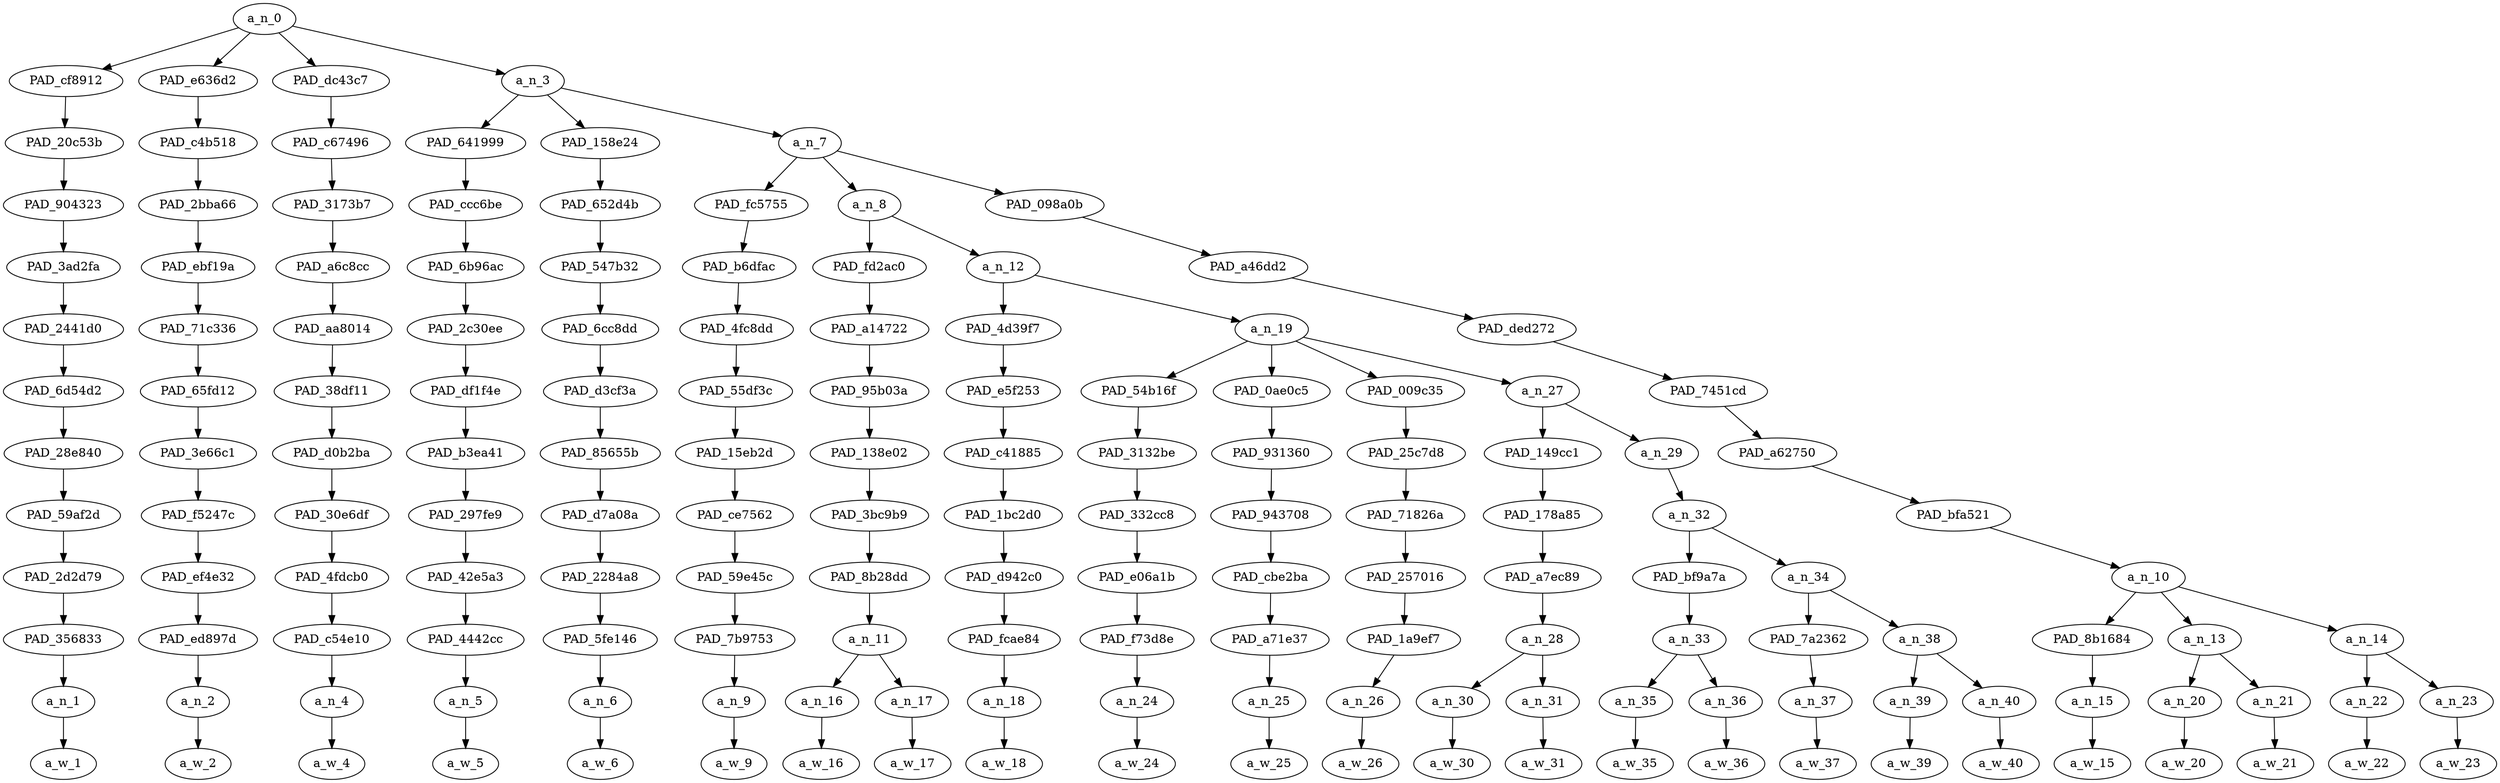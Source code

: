 strict digraph "" {
	a_n_0	[div_dir=1,
		index=0,
		level=12,
		pos="7.620478877314815,12!",
		text_span="[0, 1, 2, 3, 4, 5, 6, 7, 8, 9, 10, 11, 12, 13, 14, 15, 16, 17, 18, 19, 20, 21, 22, 23]",
		value=1.00000001];
	PAD_cf8912	[div_dir=-1,
		index=0,
		level=11,
		pos="0.0,11!",
		text_span="[0]",
		value=0.04198104];
	a_n_0 -> PAD_cf8912;
	PAD_e636d2	[div_dir=1,
		index=1,
		level=11,
		pos="1.0,11!",
		text_span="[1]",
		value=0.03647065];
	a_n_0 -> PAD_e636d2;
	PAD_dc43c7	[div_dir=-1,
		index=3,
		level=11,
		pos="23.0,11!",
		text_span="[23]",
		value=0.04894900];
	a_n_0 -> PAD_dc43c7;
	a_n_3	[div_dir=1,
		index=2,
		level=11,
		pos="6.4819155092592595,11!",
		text_span="[2, 3, 4, 5, 6, 7, 8, 9, 10, 11, 12, 13, 14, 15, 16, 17, 18, 19, 20, 21, 22]",
		value=0.87223390];
	a_n_0 -> a_n_3;
	PAD_20c53b	[div_dir=-1,
		index=0,
		level=10,
		pos="0.0,10!",
		text_span="[0]",
		value=0.04198104];
	PAD_cf8912 -> PAD_20c53b;
	PAD_904323	[div_dir=-1,
		index=0,
		level=9,
		pos="0.0,9!",
		text_span="[0]",
		value=0.04198104];
	PAD_20c53b -> PAD_904323;
	PAD_3ad2fa	[div_dir=-1,
		index=0,
		level=8,
		pos="0.0,8!",
		text_span="[0]",
		value=0.04198104];
	PAD_904323 -> PAD_3ad2fa;
	PAD_2441d0	[div_dir=-1,
		index=0,
		level=7,
		pos="0.0,7!",
		text_span="[0]",
		value=0.04198104];
	PAD_3ad2fa -> PAD_2441d0;
	PAD_6d54d2	[div_dir=-1,
		index=0,
		level=6,
		pos="0.0,6!",
		text_span="[0]",
		value=0.04198104];
	PAD_2441d0 -> PAD_6d54d2;
	PAD_28e840	[div_dir=-1,
		index=0,
		level=5,
		pos="0.0,5!",
		text_span="[0]",
		value=0.04198104];
	PAD_6d54d2 -> PAD_28e840;
	PAD_59af2d	[div_dir=-1,
		index=0,
		level=4,
		pos="0.0,4!",
		text_span="[0]",
		value=0.04198104];
	PAD_28e840 -> PAD_59af2d;
	PAD_2d2d79	[div_dir=-1,
		index=0,
		level=3,
		pos="0.0,3!",
		text_span="[0]",
		value=0.04198104];
	PAD_59af2d -> PAD_2d2d79;
	PAD_356833	[div_dir=-1,
		index=0,
		level=2,
		pos="0.0,2!",
		text_span="[0]",
		value=0.04198104];
	PAD_2d2d79 -> PAD_356833;
	a_n_1	[div_dir=-1,
		index=0,
		level=1,
		pos="0.0,1!",
		text_span="[0]",
		value=0.04198104];
	PAD_356833 -> a_n_1;
	a_w_1	[div_dir=0,
		index=0,
		level=0,
		pos="0,0!",
		text_span="[0]",
		value=i];
	a_n_1 -> a_w_1;
	PAD_c4b518	[div_dir=1,
		index=1,
		level=10,
		pos="1.0,10!",
		text_span="[1]",
		value=0.03647065];
	PAD_e636d2 -> PAD_c4b518;
	PAD_2bba66	[div_dir=1,
		index=1,
		level=9,
		pos="1.0,9!",
		text_span="[1]",
		value=0.03647065];
	PAD_c4b518 -> PAD_2bba66;
	PAD_ebf19a	[div_dir=1,
		index=1,
		level=8,
		pos="1.0,8!",
		text_span="[1]",
		value=0.03647065];
	PAD_2bba66 -> PAD_ebf19a;
	PAD_71c336	[div_dir=1,
		index=1,
		level=7,
		pos="1.0,7!",
		text_span="[1]",
		value=0.03647065];
	PAD_ebf19a -> PAD_71c336;
	PAD_65fd12	[div_dir=1,
		index=1,
		level=6,
		pos="1.0,6!",
		text_span="[1]",
		value=0.03647065];
	PAD_71c336 -> PAD_65fd12;
	PAD_3e66c1	[div_dir=1,
		index=1,
		level=5,
		pos="1.0,5!",
		text_span="[1]",
		value=0.03647065];
	PAD_65fd12 -> PAD_3e66c1;
	PAD_f5247c	[div_dir=1,
		index=1,
		level=4,
		pos="1.0,4!",
		text_span="[1]",
		value=0.03647065];
	PAD_3e66c1 -> PAD_f5247c;
	PAD_ef4e32	[div_dir=1,
		index=1,
		level=3,
		pos="1.0,3!",
		text_span="[1]",
		value=0.03647065];
	PAD_f5247c -> PAD_ef4e32;
	PAD_ed897d	[div_dir=1,
		index=1,
		level=2,
		pos="1.0,2!",
		text_span="[1]",
		value=0.03647065];
	PAD_ef4e32 -> PAD_ed897d;
	a_n_2	[div_dir=1,
		index=1,
		level=1,
		pos="1.0,1!",
		text_span="[1]",
		value=0.03647065];
	PAD_ed897d -> a_n_2;
	a_w_2	[div_dir=0,
		index=1,
		level=0,
		pos="1,0!",
		text_span="[1]",
		value=just];
	a_n_2 -> a_w_2;
	PAD_c67496	[div_dir=-1,
		index=5,
		level=10,
		pos="23.0,10!",
		text_span="[23]",
		value=0.04894900];
	PAD_dc43c7 -> PAD_c67496;
	PAD_3173b7	[div_dir=-1,
		index=7,
		level=9,
		pos="23.0,9!",
		text_span="[23]",
		value=0.04894900];
	PAD_c67496 -> PAD_3173b7;
	PAD_a6c8cc	[div_dir=-1,
		index=8,
		level=8,
		pos="23.0,8!",
		text_span="[23]",
		value=0.04894900];
	PAD_3173b7 -> PAD_a6c8cc;
	PAD_aa8014	[div_dir=-1,
		index=9,
		level=7,
		pos="23.0,7!",
		text_span="[23]",
		value=0.04894900];
	PAD_a6c8cc -> PAD_aa8014;
	PAD_38df11	[div_dir=-1,
		index=12,
		level=6,
		pos="23.0,6!",
		text_span="[23]",
		value=0.04894900];
	PAD_aa8014 -> PAD_38df11;
	PAD_d0b2ba	[div_dir=-1,
		index=13,
		level=5,
		pos="23.0,5!",
		text_span="[23]",
		value=0.04894900];
	PAD_38df11 -> PAD_d0b2ba;
	PAD_30e6df	[div_dir=-1,
		index=13,
		level=4,
		pos="23.0,4!",
		text_span="[23]",
		value=0.04894900];
	PAD_d0b2ba -> PAD_30e6df;
	PAD_4fdcb0	[div_dir=-1,
		index=14,
		level=3,
		pos="23.0,3!",
		text_span="[23]",
		value=0.04894900];
	PAD_30e6df -> PAD_4fdcb0;
	PAD_c54e10	[div_dir=-1,
		index=17,
		level=2,
		pos="23.0,2!",
		text_span="[23]",
		value=0.04894900];
	PAD_4fdcb0 -> PAD_c54e10;
	a_n_4	[div_dir=-1,
		index=23,
		level=1,
		pos="23.0,1!",
		text_span="[23]",
		value=0.04894900];
	PAD_c54e10 -> a_n_4;
	a_w_4	[div_dir=0,
		index=23,
		level=0,
		pos="23,0!",
		text_span="[23]",
		value=✨];
	a_n_4 -> a_w_4;
	PAD_641999	[div_dir=1,
		index=2,
		level=10,
		pos="2.0,10!",
		text_span="[2]",
		value=0.03566985];
	a_n_3 -> PAD_641999;
	PAD_158e24	[div_dir=1,
		index=3,
		level=10,
		pos="3.0,10!",
		text_span="[3]",
		value=0.03267487];
	a_n_3 -> PAD_158e24;
	a_n_7	[div_dir=1,
		index=4,
		level=10,
		pos="14.445746527777777,10!",
		text_span="[4, 5, 6, 7, 8, 9, 10, 11, 12, 13, 14, 15, 16, 17, 18, 19, 20, 21, 22]",
		value=0.80347645];
	a_n_3 -> a_n_7;
	PAD_ccc6be	[div_dir=1,
		index=2,
		level=9,
		pos="2.0,9!",
		text_span="[2]",
		value=0.03566985];
	PAD_641999 -> PAD_ccc6be;
	PAD_6b96ac	[div_dir=1,
		index=2,
		level=8,
		pos="2.0,8!",
		text_span="[2]",
		value=0.03566985];
	PAD_ccc6be -> PAD_6b96ac;
	PAD_2c30ee	[div_dir=1,
		index=2,
		level=7,
		pos="2.0,7!",
		text_span="[2]",
		value=0.03566985];
	PAD_6b96ac -> PAD_2c30ee;
	PAD_df1f4e	[div_dir=1,
		index=2,
		level=6,
		pos="2.0,6!",
		text_span="[2]",
		value=0.03566985];
	PAD_2c30ee -> PAD_df1f4e;
	PAD_b3ea41	[div_dir=1,
		index=2,
		level=5,
		pos="2.0,5!",
		text_span="[2]",
		value=0.03566985];
	PAD_df1f4e -> PAD_b3ea41;
	PAD_297fe9	[div_dir=1,
		index=2,
		level=4,
		pos="2.0,4!",
		text_span="[2]",
		value=0.03566985];
	PAD_b3ea41 -> PAD_297fe9;
	PAD_42e5a3	[div_dir=1,
		index=2,
		level=3,
		pos="2.0,3!",
		text_span="[2]",
		value=0.03566985];
	PAD_297fe9 -> PAD_42e5a3;
	PAD_4442cc	[div_dir=1,
		index=2,
		level=2,
		pos="2.0,2!",
		text_span="[2]",
		value=0.03566985];
	PAD_42e5a3 -> PAD_4442cc;
	a_n_5	[div_dir=1,
		index=2,
		level=1,
		pos="2.0,1!",
		text_span="[2]",
		value=0.03566985];
	PAD_4442cc -> a_n_5;
	a_w_5	[div_dir=0,
		index=2,
		level=0,
		pos="2,0!",
		text_span="[2]",
		value=found];
	a_n_5 -> a_w_5;
	PAD_652d4b	[div_dir=1,
		index=3,
		level=9,
		pos="3.0,9!",
		text_span="[3]",
		value=0.03267487];
	PAD_158e24 -> PAD_652d4b;
	PAD_547b32	[div_dir=1,
		index=3,
		level=8,
		pos="3.0,8!",
		text_span="[3]",
		value=0.03267487];
	PAD_652d4b -> PAD_547b32;
	PAD_6cc8dd	[div_dir=1,
		index=3,
		level=7,
		pos="3.0,7!",
		text_span="[3]",
		value=0.03267487];
	PAD_547b32 -> PAD_6cc8dd;
	PAD_d3cf3a	[div_dir=1,
		index=3,
		level=6,
		pos="3.0,6!",
		text_span="[3]",
		value=0.03267487];
	PAD_6cc8dd -> PAD_d3cf3a;
	PAD_85655b	[div_dir=1,
		index=3,
		level=5,
		pos="3.0,5!",
		text_span="[3]",
		value=0.03267487];
	PAD_d3cf3a -> PAD_85655b;
	PAD_d7a08a	[div_dir=1,
		index=3,
		level=4,
		pos="3.0,4!",
		text_span="[3]",
		value=0.03267487];
	PAD_85655b -> PAD_d7a08a;
	PAD_2284a8	[div_dir=1,
		index=3,
		level=3,
		pos="3.0,3!",
		text_span="[3]",
		value=0.03267487];
	PAD_d7a08a -> PAD_2284a8;
	PAD_5fe146	[div_dir=1,
		index=3,
		level=2,
		pos="3.0,2!",
		text_span="[3]",
		value=0.03267487];
	PAD_2284a8 -> PAD_5fe146;
	a_n_6	[div_dir=1,
		index=3,
		level=1,
		pos="3.0,1!",
		text_span="[3]",
		value=0.03267487];
	PAD_5fe146 -> a_n_6;
	a_w_6	[div_dir=0,
		index=3,
		level=0,
		pos="3,0!",
		text_span="[3]",
		value=out];
	a_n_6 -> a_w_6;
	PAD_fc5755	[div_dir=1,
		index=5,
		level=9,
		pos="17.0,9!",
		text_span="[17]",
		value=0.02778173];
	a_n_7 -> PAD_fc5755;
	a_n_8	[div_dir=1,
		index=4,
		level=9,
		pos="6.00390625,9!",
		text_span="[4, 5, 6, 7, 8, 9, 10, 11, 12, 13, 14, 15, 16]",
		value=0.50841362];
	a_n_7 -> a_n_8;
	PAD_098a0b	[div_dir=1,
		index=6,
		level=9,
		pos="20.333333333333332,9!",
		text_span="[18, 19, 20, 21, 22]",
		value=0.26692820];
	a_n_7 -> PAD_098a0b;
	PAD_b6dfac	[div_dir=1,
		index=6,
		level=8,
		pos="17.0,8!",
		text_span="[17]",
		value=0.02778173];
	PAD_fc5755 -> PAD_b6dfac;
	PAD_4fc8dd	[div_dir=1,
		index=7,
		level=7,
		pos="17.0,7!",
		text_span="[17]",
		value=0.02778173];
	PAD_b6dfac -> PAD_4fc8dd;
	PAD_55df3c	[div_dir=1,
		index=10,
		level=6,
		pos="17.0,6!",
		text_span="[17]",
		value=0.02778173];
	PAD_4fc8dd -> PAD_55df3c;
	PAD_15eb2d	[div_dir=1,
		index=11,
		level=5,
		pos="17.0,5!",
		text_span="[17]",
		value=0.02778173];
	PAD_55df3c -> PAD_15eb2d;
	PAD_ce7562	[div_dir=1,
		index=11,
		level=4,
		pos="17.0,4!",
		text_span="[17]",
		value=0.02778173];
	PAD_15eb2d -> PAD_ce7562;
	PAD_59e45c	[div_dir=1,
		index=12,
		level=3,
		pos="17.0,3!",
		text_span="[17]",
		value=0.02778173];
	PAD_ce7562 -> PAD_59e45c;
	PAD_7b9753	[div_dir=1,
		index=13,
		level=2,
		pos="17.0,2!",
		text_span="[17]",
		value=0.02778173];
	PAD_59e45c -> PAD_7b9753;
	a_n_9	[div_dir=1,
		index=17,
		level=1,
		pos="17.0,1!",
		text_span="[17]",
		value=0.02778173];
	PAD_7b9753 -> a_n_9;
	a_w_9	[div_dir=0,
		index=17,
		level=0,
		pos="17,0!",
		text_span="[17]",
		value=but];
	a_n_9 -> a_w_9;
	PAD_fd2ac0	[div_dir=1,
		index=4,
		level=8,
		pos="4.5,8!",
		text_span="[4, 5]",
		value=0.08644596];
	a_n_8 -> PAD_fd2ac0;
	a_n_12	[div_dir=1,
		index=5,
		level=8,
		pos="7.5078125,8!",
		text_span="[6, 7, 8, 9, 10, 11, 12, 13, 14, 15, 16]",
		value=0.42166060];
	a_n_8 -> a_n_12;
	PAD_a14722	[div_dir=1,
		index=4,
		level=7,
		pos="4.5,7!",
		text_span="[4, 5]",
		value=0.08644596];
	PAD_fd2ac0 -> PAD_a14722;
	PAD_95b03a	[div_dir=1,
		index=4,
		level=6,
		pos="4.5,6!",
		text_span="[4, 5]",
		value=0.08644596];
	PAD_a14722 -> PAD_95b03a;
	PAD_138e02	[div_dir=1,
		index=4,
		level=5,
		pos="4.5,5!",
		text_span="[4, 5]",
		value=0.08644596];
	PAD_95b03a -> PAD_138e02;
	PAD_3bc9b9	[div_dir=1,
		index=4,
		level=4,
		pos="4.5,4!",
		text_span="[4, 5]",
		value=0.08644596];
	PAD_138e02 -> PAD_3bc9b9;
	PAD_8b28dd	[div_dir=1,
		index=4,
		level=3,
		pos="4.5,3!",
		text_span="[4, 5]",
		value=0.08644596];
	PAD_3bc9b9 -> PAD_8b28dd;
	a_n_11	[div_dir=1,
		index=4,
		level=2,
		pos="4.5,2!",
		text_span="[4, 5]",
		value=0.08644596];
	PAD_8b28dd -> a_n_11;
	a_n_16	[div_dir=1,
		index=4,
		level=1,
		pos="4.0,1!",
		text_span="[4]",
		value=0.03368052];
	a_n_11 -> a_n_16;
	a_n_17	[div_dir=1,
		index=5,
		level=1,
		pos="5.0,1!",
		text_span="[5]",
		value=0.05251676];
	a_n_11 -> a_n_17;
	a_w_16	[div_dir=0,
		index=4,
		level=0,
		pos="4,0!",
		text_span="[4]",
		value=my];
	a_n_16 -> a_w_16;
	a_w_17	[div_dir=0,
		index=5,
		level=0,
		pos="5,0!",
		text_span="[5]",
		value=term];
	a_n_17 -> a_w_17;
	PAD_4d39f7	[div_dir=1,
		index=5,
		level=7,
		pos="6.0,7!",
		text_span="[6]",
		value=0.02696770];
	a_n_12 -> PAD_4d39f7;
	a_n_19	[div_dir=1,
		index=6,
		level=7,
		pos="9.015625,7!",
		text_span="[7, 8, 9, 10, 11, 12, 13, 14, 15, 16]",
		value=0.39446603];
	a_n_12 -> a_n_19;
	PAD_e5f253	[div_dir=1,
		index=5,
		level=6,
		pos="6.0,6!",
		text_span="[6]",
		value=0.02696770];
	PAD_4d39f7 -> PAD_e5f253;
	PAD_c41885	[div_dir=1,
		index=5,
		level=5,
		pos="6.0,5!",
		text_span="[6]",
		value=0.02696770];
	PAD_e5f253 -> PAD_c41885;
	PAD_1bc2d0	[div_dir=1,
		index=5,
		level=4,
		pos="6.0,4!",
		text_span="[6]",
		value=0.02696770];
	PAD_c41885 -> PAD_1bc2d0;
	PAD_d942c0	[div_dir=1,
		index=5,
		level=3,
		pos="6.0,3!",
		text_span="[6]",
		value=0.02696770];
	PAD_1bc2d0 -> PAD_d942c0;
	PAD_fcae84	[div_dir=1,
		index=5,
		level=2,
		pos="6.0,2!",
		text_span="[6]",
		value=0.02696770];
	PAD_d942c0 -> PAD_fcae84;
	a_n_18	[div_dir=1,
		index=6,
		level=1,
		pos="6.0,1!",
		text_span="[6]",
		value=0.02696770];
	PAD_fcae84 -> a_n_18;
	a_w_18	[div_dir=0,
		index=6,
		level=0,
		pos="6,0!",
		text_span="[6]",
		value=is];
	a_n_18 -> a_w_18;
	PAD_54b16f	[div_dir=1,
		index=6,
		level=6,
		pos="7.0,6!",
		text_span="[7]",
		value=0.03364096];
	a_n_19 -> PAD_54b16f;
	PAD_0ae0c5	[div_dir=-1,
		index=7,
		level=6,
		pos="8.0,6!",
		text_span="[8]",
		value=0.07310347];
	a_n_19 -> PAD_0ae0c5;
	PAD_009c35	[div_dir=1,
		index=8,
		level=6,
		pos="9.0,6!",
		text_span="[9]",
		value=0.05130032];
	a_n_19 -> PAD_009c35;
	a_n_27	[div_dir=1,
		index=9,
		level=6,
		pos="12.0625,6!",
		text_span="[10, 11, 12, 13, 14, 15, 16]",
		value=0.23620188];
	a_n_19 -> a_n_27;
	PAD_3132be	[div_dir=1,
		index=6,
		level=5,
		pos="7.0,5!",
		text_span="[7]",
		value=0.03364096];
	PAD_54b16f -> PAD_3132be;
	PAD_332cc8	[div_dir=1,
		index=6,
		level=4,
		pos="7.0,4!",
		text_span="[7]",
		value=0.03364096];
	PAD_3132be -> PAD_332cc8;
	PAD_e06a1b	[div_dir=1,
		index=6,
		level=3,
		pos="7.0,3!",
		text_span="[7]",
		value=0.03364096];
	PAD_332cc8 -> PAD_e06a1b;
	PAD_f73d8e	[div_dir=1,
		index=6,
		level=2,
		pos="7.0,2!",
		text_span="[7]",
		value=0.03364096];
	PAD_e06a1b -> PAD_f73d8e;
	a_n_24	[div_dir=1,
		index=7,
		level=1,
		pos="7.0,1!",
		text_span="[7]",
		value=0.03364096];
	PAD_f73d8e -> a_n_24;
	a_w_24	[div_dir=0,
		index=7,
		level=0,
		pos="7,0!",
		text_span="[7]",
		value=called];
	a_n_24 -> a_w_24;
	PAD_931360	[div_dir=-1,
		index=7,
		level=5,
		pos="8.0,5!",
		text_span="[8]",
		value=0.07310347];
	PAD_0ae0c5 -> PAD_931360;
	PAD_943708	[div_dir=-1,
		index=7,
		level=4,
		pos="8.0,4!",
		text_span="[8]",
		value=0.07310347];
	PAD_931360 -> PAD_943708;
	PAD_cbe2ba	[div_dir=-1,
		index=7,
		level=3,
		pos="8.0,3!",
		text_span="[8]",
		value=0.07310347];
	PAD_943708 -> PAD_cbe2ba;
	PAD_a71e37	[div_dir=-1,
		index=7,
		level=2,
		pos="8.0,2!",
		text_span="[8]",
		value=0.07310347];
	PAD_cbe2ba -> PAD_a71e37;
	a_n_25	[div_dir=-1,
		index=8,
		level=1,
		pos="8.0,1!",
		text_span="[8]",
		value=0.07310347];
	PAD_a71e37 -> a_n_25;
	a_w_25	[div_dir=0,
		index=8,
		level=0,
		pos="8,0!",
		text_span="[8]",
		value=queer];
	a_n_25 -> a_w_25;
	PAD_25c7d8	[div_dir=1,
		index=8,
		level=5,
		pos="9.0,5!",
		text_span="[9]",
		value=0.05130032];
	PAD_009c35 -> PAD_25c7d8;
	PAD_71826a	[div_dir=1,
		index=8,
		level=4,
		pos="9.0,4!",
		text_span="[9]",
		value=0.05130032];
	PAD_25c7d8 -> PAD_71826a;
	PAD_257016	[div_dir=1,
		index=8,
		level=3,
		pos="9.0,3!",
		text_span="[9]",
		value=0.05130032];
	PAD_71826a -> PAD_257016;
	PAD_1a9ef7	[div_dir=1,
		index=8,
		level=2,
		pos="9.0,2!",
		text_span="[9]",
		value=0.05130032];
	PAD_257016 -> PAD_1a9ef7;
	a_n_26	[div_dir=1,
		index=9,
		level=1,
		pos="9.0,1!",
		text_span="[9]",
		value=0.05130032];
	PAD_1a9ef7 -> a_n_26;
	a_w_26	[div_dir=0,
		index=9,
		level=0,
		pos="9,0!",
		text_span="[9]",
		value=curious];
	a_n_26 -> a_w_26;
	PAD_149cc1	[div_dir=1,
		index=9,
		level=5,
		pos="10.5,5!",
		text_span="[10, 11]",
		value=0.06300344];
	a_n_27 -> PAD_149cc1;
	a_n_29	[div_dir=1,
		index=10,
		level=5,
		pos="13.625,5!",
		text_span="[12, 13, 14, 15, 16]",
		value=0.17296349];
	a_n_27 -> a_n_29;
	PAD_178a85	[div_dir=1,
		index=9,
		level=4,
		pos="10.5,4!",
		text_span="[10, 11]",
		value=0.06300344];
	PAD_149cc1 -> PAD_178a85;
	PAD_a7ec89	[div_dir=1,
		index=9,
		level=3,
		pos="10.5,3!",
		text_span="[10, 11]",
		value=0.06300344];
	PAD_178a85 -> PAD_a7ec89;
	a_n_28	[div_dir=1,
		index=9,
		level=2,
		pos="10.5,2!",
		text_span="[10, 11]",
		value=0.06300344];
	PAD_a7ec89 -> a_n_28;
	a_n_30	[div_dir=1,
		index=10,
		level=1,
		pos="10.0,1!",
		text_span="[10]",
		value=0.02551605];
	a_n_28 -> a_n_30;
	a_n_31	[div_dir=-1,
		index=11,
		level=1,
		pos="11.0,1!",
		text_span="[11]",
		value=0.03744024];
	a_n_28 -> a_n_31;
	a_w_30	[div_dir=0,
		index=10,
		level=0,
		pos="10,0!",
		text_span="[10]",
		value=so];
	a_n_30 -> a_w_30;
	a_w_31	[div_dir=0,
		index=11,
		level=0,
		pos="11,0!",
		text_span="[11]",
		value=basically];
	a_n_31 -> a_w_31;
	a_n_32	[div_dir=1,
		index=10,
		level=4,
		pos="13.625,4!",
		text_span="[12, 13, 14, 15, 16]",
		value=0.17271791];
	a_n_29 -> a_n_32;
	PAD_bf9a7a	[div_dir=1,
		index=10,
		level=3,
		pos="12.5,3!",
		text_span="[12, 13]",
		value=0.05404544];
	a_n_32 -> PAD_bf9a7a;
	a_n_34	[div_dir=1,
		index=11,
		level=3,
		pos="14.75,3!",
		text_span="[14, 15, 16]",
		value=0.11842690];
	a_n_32 -> a_n_34;
	a_n_33	[div_dir=1,
		index=10,
		level=2,
		pos="12.5,2!",
		text_span="[12, 13]",
		value=0.05404544];
	PAD_bf9a7a -> a_n_33;
	a_n_35	[div_dir=1,
		index=12,
		level=1,
		pos="12.0,1!",
		text_span="[12]",
		value=0.02617541];
	a_n_33 -> a_n_35;
	a_n_36	[div_dir=1,
		index=13,
		level=1,
		pos="13.0,1!",
		text_span="[13]",
		value=0.02764106];
	a_n_33 -> a_n_36;
	a_w_35	[div_dir=0,
		index=12,
		level=0,
		pos="12,0!",
		text_span="[12]",
		value=no];
	a_n_35 -> a_w_35;
	a_w_36	[div_dir=0,
		index=13,
		level=0,
		pos="13,0!",
		text_span="[13]",
		value=one];
	a_n_36 -> a_w_36;
	PAD_7a2362	[div_dir=-1,
		index=11,
		level=2,
		pos="14.0,2!",
		text_span="[14]",
		value=0.03599391];
	a_n_34 -> PAD_7a2362;
	a_n_38	[div_dir=1,
		index=12,
		level=2,
		pos="15.5,2!",
		text_span="[15, 16]",
		value=0.08230537];
	a_n_34 -> a_n_38;
	a_n_37	[div_dir=-1,
		index=14,
		level=1,
		pos="14.0,1!",
		text_span="[14]",
		value=0.03599391];
	PAD_7a2362 -> a_n_37;
	a_w_37	[div_dir=0,
		index=14,
		level=0,
		pos="14,0!",
		text_span="[14]",
		value=likes];
	a_n_37 -> a_w_37;
	a_n_39	[div_dir=1,
		index=15,
		level=1,
		pos="15.0,1!",
		text_span="[15]",
		value=0.03271013];
	a_n_38 -> a_n_39;
	a_n_40	[div_dir=1,
		index=16,
		level=1,
		pos="16.0,1!",
		text_span="[16]",
		value=0.04939075];
	a_n_38 -> a_n_40;
	a_w_39	[div_dir=0,
		index=15,
		level=0,
		pos="15,0!",
		text_span="[15]",
		value=my1];
	a_n_39 -> a_w_39;
	a_w_40	[div_dir=0,
		index=16,
		level=0,
		pos="16,0!",
		text_span="[16]",
		value=type];
	a_n_40 -> a_w_40;
	PAD_a46dd2	[div_dir=1,
		index=7,
		level=8,
		pos="20.333333333333332,8!",
		text_span="[18, 19, 20, 21, 22]",
		value=0.26692820];
	PAD_098a0b -> PAD_a46dd2;
	PAD_ded272	[div_dir=1,
		index=8,
		level=7,
		pos="20.333333333333332,7!",
		text_span="[18, 19, 20, 21, 22]",
		value=0.26692820];
	PAD_a46dd2 -> PAD_ded272;
	PAD_7451cd	[div_dir=1,
		index=11,
		level=6,
		pos="20.333333333333332,6!",
		text_span="[18, 19, 20, 21, 22]",
		value=0.26692820];
	PAD_ded272 -> PAD_7451cd;
	PAD_a62750	[div_dir=1,
		index=12,
		level=5,
		pos="20.333333333333332,5!",
		text_span="[18, 19, 20, 21, 22]",
		value=0.26692820];
	PAD_7451cd -> PAD_a62750;
	PAD_bfa521	[div_dir=1,
		index=12,
		level=4,
		pos="20.333333333333332,4!",
		text_span="[18, 19, 20, 21, 22]",
		value=0.26692820];
	PAD_a62750 -> PAD_bfa521;
	a_n_10	[div_dir=1,
		index=13,
		level=3,
		pos="20.333333333333332,3!",
		text_span="[18, 19, 20, 21, 22]",
		value=0.26692820];
	PAD_bfa521 -> a_n_10;
	PAD_8b1684	[div_dir=-1,
		index=16,
		level=2,
		pos="22.0,2!",
		text_span="[22]",
		value=0.06378627];
	a_n_10 -> PAD_8b1684;
	a_n_13	[div_dir=-1,
		index=14,
		level=2,
		pos="18.5,2!",
		text_span="[18, 19]",
		value=0.09720368];
	a_n_10 -> a_n_13;
	a_n_14	[div_dir=1,
		index=15,
		level=2,
		pos="20.5,2!",
		text_span="[20, 21]",
		value=0.10582275];
	a_n_10 -> a_n_14;
	a_n_15	[div_dir=-1,
		index=22,
		level=1,
		pos="22.0,1!",
		text_span="[22]",
		value=0.06378627];
	PAD_8b1684 -> a_n_15;
	a_w_15	[div_dir=0,
		index=22,
		level=0,
		pos="22,0!",
		text_span="[22]",
		value=live];
	a_n_15 -> a_w_15;
	a_n_20	[div_dir=1,
		index=18,
		level=1,
		pos="18.0,1!",
		text_span="[18]",
		value=0.03247975];
	a_n_13 -> a_n_20;
	a_n_21	[div_dir=-1,
		index=19,
		level=1,
		pos="19.0,1!",
		text_span="[19]",
		value=0.06470324];
	a_n_13 -> a_n_21;
	a_w_20	[div_dir=0,
		index=18,
		level=0,
		pos="18,0!",
		text_span="[18]",
		value=the];
	a_n_20 -> a_w_20;
	a_w_21	[div_dir=0,
		index=19,
		level=0,
		pos="19,0!",
		text_span="[19]",
		value=girls];
	a_n_21 -> a_w_21;
	a_n_22	[div_dir=1,
		index=20,
		level=1,
		pos="20.0,1!",
		text_span="[20]",
		value=0.05126595];
	a_n_14 -> a_n_22;
	a_n_23	[div_dir=1,
		index=21,
		level=1,
		pos="21.0,1!",
		text_span="[21]",
		value=0.05429387];
	a_n_14 -> a_n_23;
	a_w_22	[div_dir=0,
		index=20,
		level=0,
		pos="20,0!",
		text_span="[20]",
		value=low];
	a_n_22 -> a_w_22;
	a_w_23	[div_dir=0,
		index=21,
		level=0,
		pos="21,0!",
		text_span="[21]",
		value=key];
	a_n_23 -> a_w_23;
}
